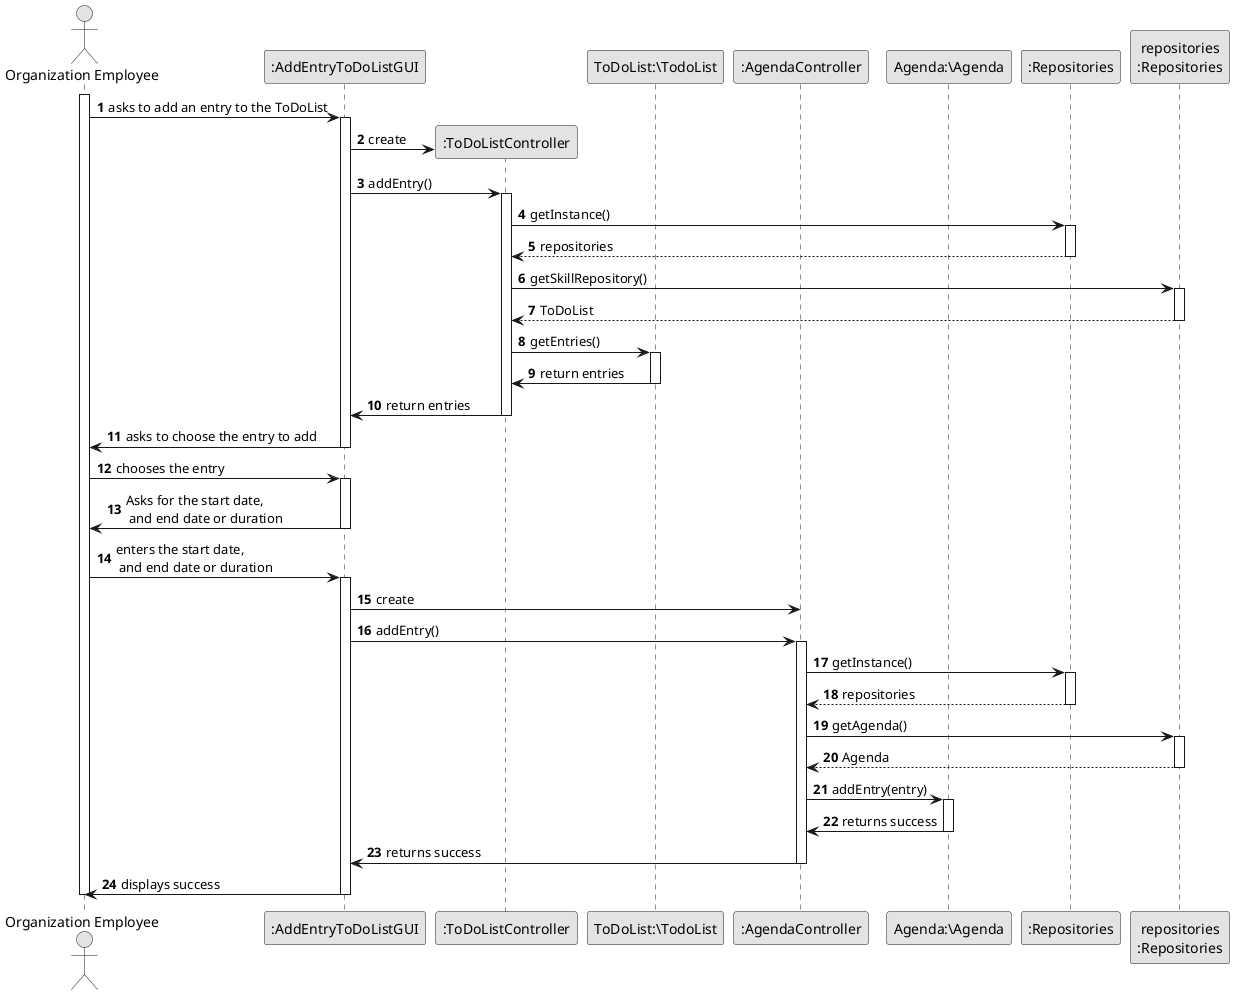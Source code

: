 @startuml
skinparam monochrome true
skinparam packageStyle rectangle
skinparam shadowing false

autonumber

'hide footbox
actor "Organization Employee" as ADM
participant ":AddEntryToDoListGUI" as UI
participant ":ToDoListController" as ToDoCTRL
participant "ToDoList:\TodoList" as ToDoList
participant ":AgendaController" as EntryCTRL
participant "Agenda:\Agenda" as EntryRepository

participant ":Repositories" as RepositorySingleton
participant "repositories\n:Repositories" as PLAT

activate ADM
    ADM -> UI : asks to add an entry to the ToDoList
    activate UI

               UI -> ToDoCTRL** : create
               UI -> ToDoCTRL : addEntry()
               activate ToDoCTRL
               ToDoCTRL -> RepositorySingleton : getInstance()
                    activate RepositorySingleton

                         RepositorySingleton --> ToDoCTRL: repositories
                    deactivate RepositorySingleton
                   ToDoCTRL -> PLAT : getSkillRepository()
                   activate PLAT
                   PLAT --> ToDoCTRL: ToDoList
                   deactivate PLAT
                   ToDoCTRL -> ToDoList: getEntries()
                   activate ToDoList
                       ToDoList -> ToDoCTRL: return entries
                   deactivate ToDoList

                   ToDoCTRL -> UI: return entries
                   deactivate ToDoCTRL

                UI -> ADM: asks to choose the entry to add
           deactivate UI

              ADM -> UI : chooses the entry
                activate UI
                UI -> ADM: Asks for the start date,\n and end date or duration
            deactivate UI

            ADM -> UI : enters the start date,\n and end date or duration
            activate UI

       UI -> EntryCTRL: create
       UI -> EntryCTRL : addEntry()
       activate EntryCTRL
                       EntryCTRL -> RepositorySingleton : getInstance()
                       activate RepositorySingleton

                           RepositorySingleton --> EntryCTRL: repositories
                       deactivate RepositorySingleton

                       EntryCTRL -> PLAT : getAgenda()
                       activate PLAT

                           PLAT --> EntryCTRL: Agenda
                       deactivate PLAT



                       EntryCTRL -> EntryRepository : addEntry(entry)
                       activate EntryRepository

                    EntryRepository -> EntryCTRL: returns success
                deactivate EntryRepository
           EntryCTRL -> UI: returns success
       deactivate EntryCTRL
       UI -> ADM: displays success
    deactivate UI


deactivate ADM

@enduml